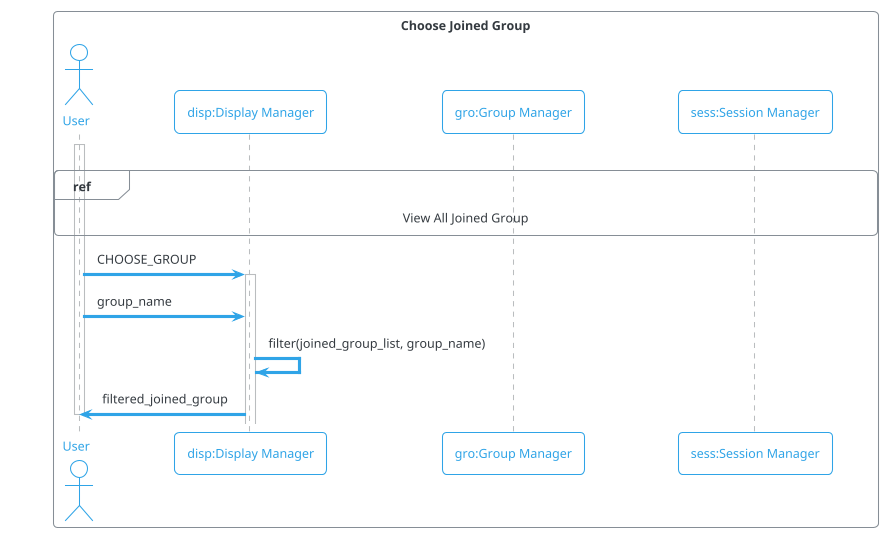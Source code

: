 @startuml
!theme cerulean-outline
box "Choose Joined Group"
actor "User" as user
participant "disp:Display Manager" as disp
participant "gro:Group Manager" as gro
participant "sess:Session Manager" as sess
end box
activate user
|||
ref over user, disp, gro, sess : View All Joined Group
user -> disp ++ : CHOOSE_GROUP
user -> disp : group_name
disp -> disp : filter(joined_group_list, group_name)
disp -> user : filtered_joined_group
deactivate user
@enduml

